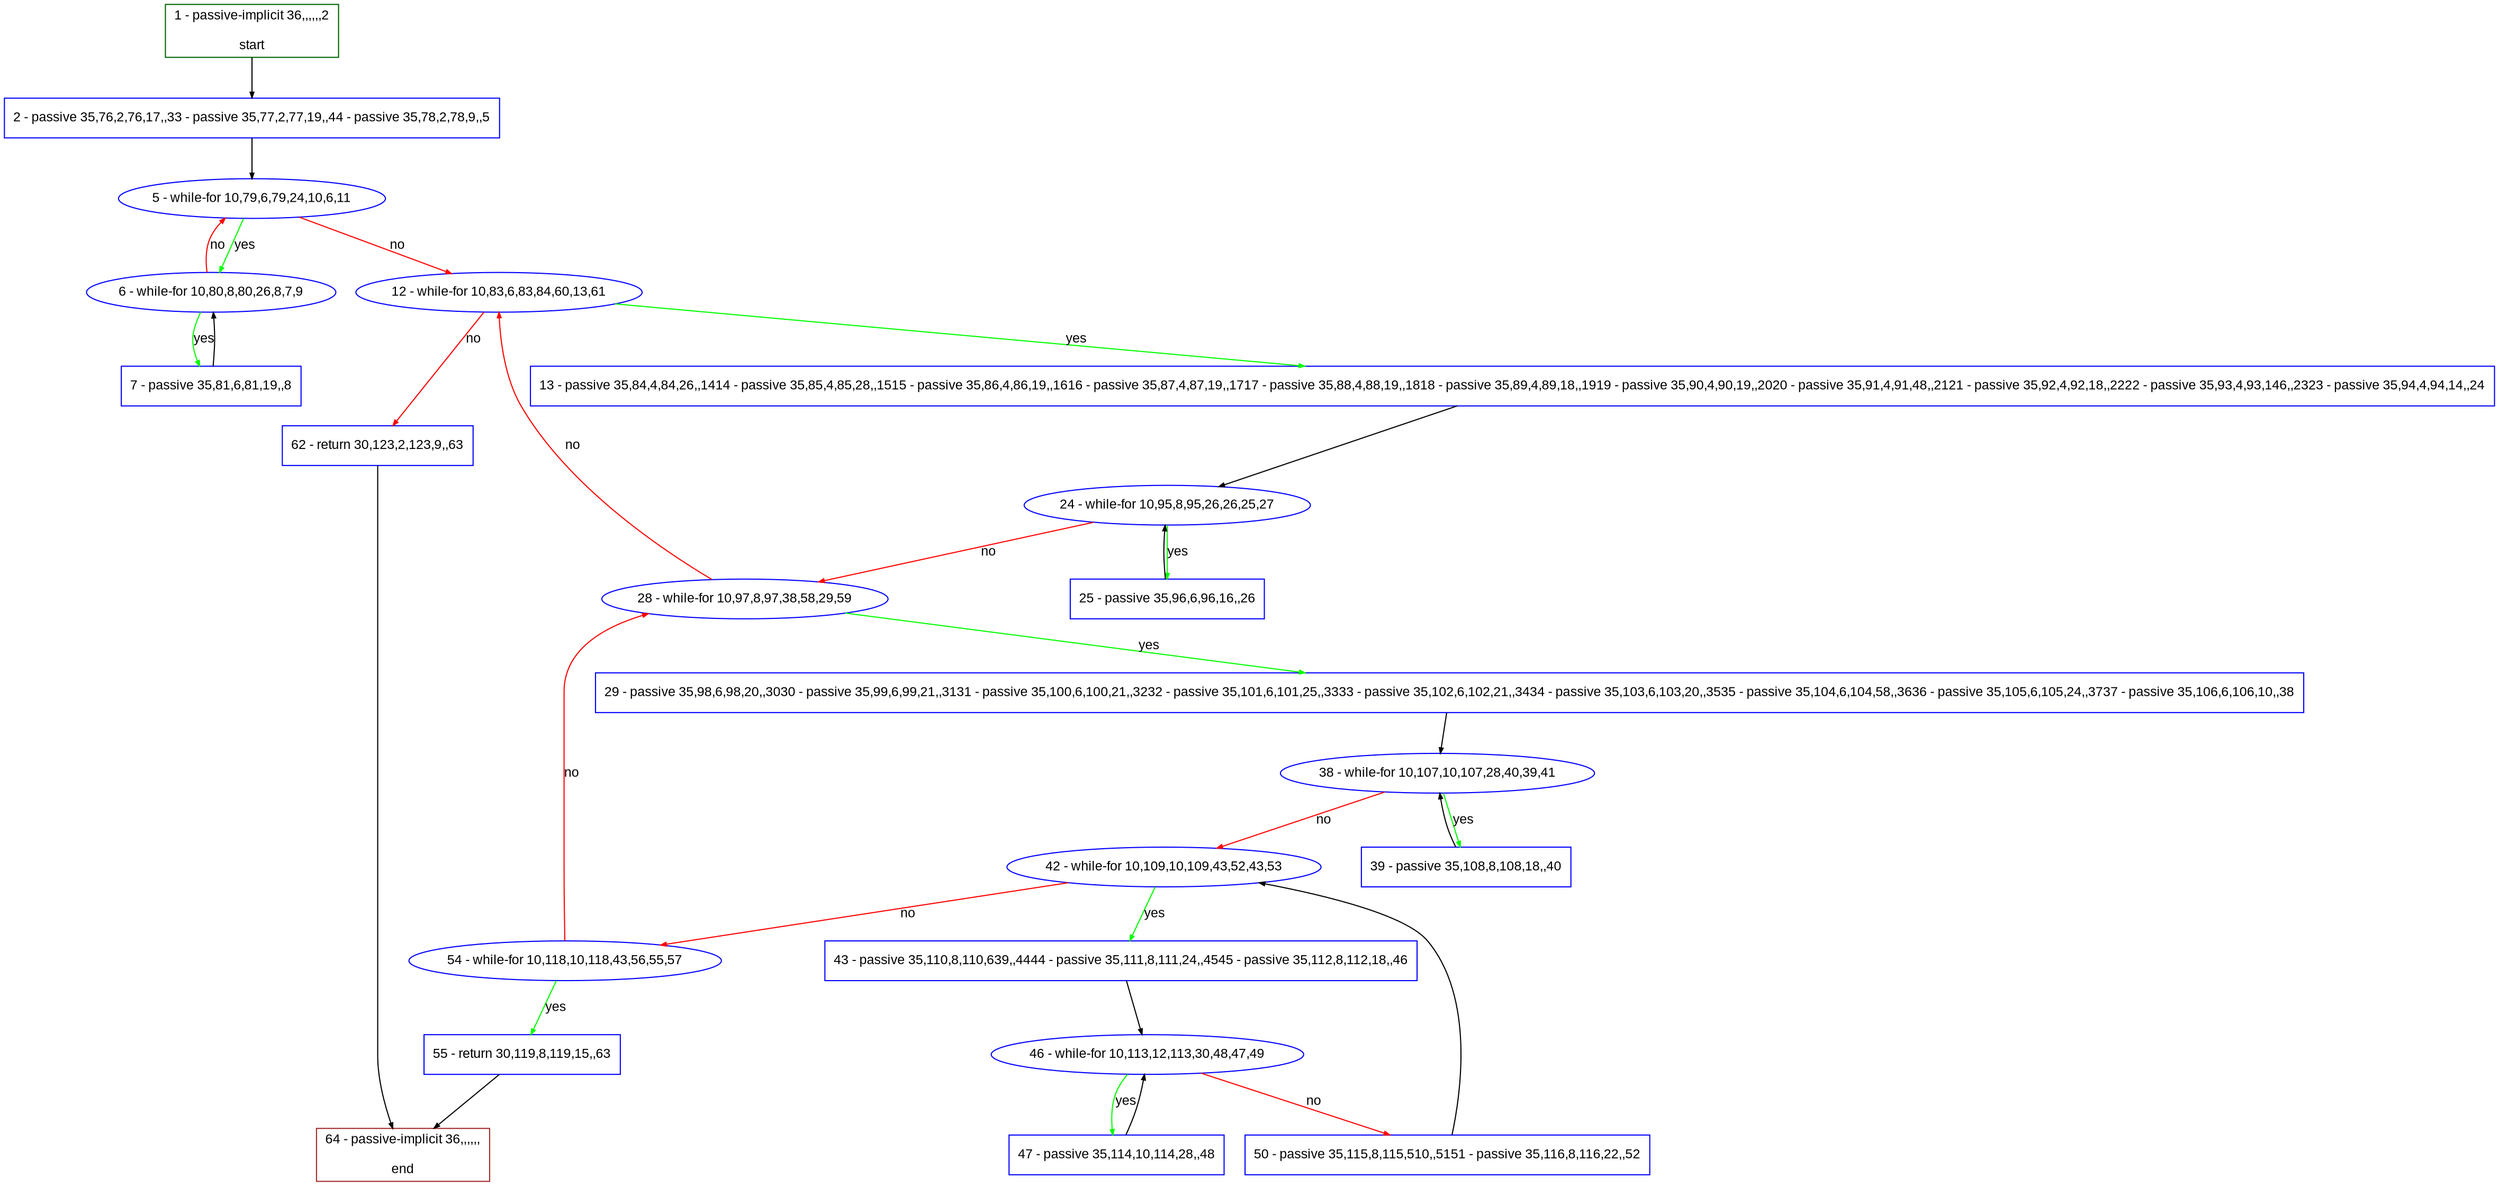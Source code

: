 digraph "" {
  graph [pack="true", label="", fontsize="12", packmode="clust", fontname="Arial", fillcolor="#FFFFCC", bgcolor="white", style="rounded,filled", compound="true"];
  node [node_initialized="no", label="", color="grey", fontsize="12", fillcolor="white", fontname="Arial", style="filled", shape="rectangle", compound="true", fixedsize="false"];
  edge [fontcolor="black", arrowhead="normal", arrowtail="none", arrowsize="0.5", ltail="", label="", color="black", fontsize="12", lhead="", fontname="Arial", dir="forward", compound="true"];
  __N1 [label="2 - passive 35,76,2,76,17,,33 - passive 35,77,2,77,19,,44 - passive 35,78,2,78,9,,5", color="#0000ff", fillcolor="#ffffff", style="filled", shape="box"];
  __N2 [label="1 - passive-implicit 36,,,,,,2\n\nstart", color="#006400", fillcolor="#ffffff", style="filled", shape="box"];
  __N3 [label="5 - while-for 10,79,6,79,24,10,6,11", color="#0000ff", fillcolor="#ffffff", style="filled", shape="oval"];
  __N4 [label="6 - while-for 10,80,8,80,26,8,7,9", color="#0000ff", fillcolor="#ffffff", style="filled", shape="oval"];
  __N5 [label="12 - while-for 10,83,6,83,84,60,13,61", color="#0000ff", fillcolor="#ffffff", style="filled", shape="oval"];
  __N6 [label="7 - passive 35,81,6,81,19,,8", color="#0000ff", fillcolor="#ffffff", style="filled", shape="box"];
  __N7 [label="13 - passive 35,84,4,84,26,,1414 - passive 35,85,4,85,28,,1515 - passive 35,86,4,86,19,,1616 - passive 35,87,4,87,19,,1717 - passive 35,88,4,88,19,,1818 - passive 35,89,4,89,18,,1919 - passive 35,90,4,90,19,,2020 - passive 35,91,4,91,48,,2121 - passive 35,92,4,92,18,,2222 - passive 35,93,4,93,146,,2323 - passive 35,94,4,94,14,,24", color="#0000ff", fillcolor="#ffffff", style="filled", shape="box"];
  __N8 [label="62 - return 30,123,2,123,9,,63", color="#0000ff", fillcolor="#ffffff", style="filled", shape="box"];
  __N9 [label="24 - while-for 10,95,8,95,26,26,25,27", color="#0000ff", fillcolor="#ffffff", style="filled", shape="oval"];
  __N10 [label="25 - passive 35,96,6,96,16,,26", color="#0000ff", fillcolor="#ffffff", style="filled", shape="box"];
  __N11 [label="28 - while-for 10,97,8,97,38,58,29,59", color="#0000ff", fillcolor="#ffffff", style="filled", shape="oval"];
  __N12 [label="29 - passive 35,98,6,98,20,,3030 - passive 35,99,6,99,21,,3131 - passive 35,100,6,100,21,,3232 - passive 35,101,6,101,25,,3333 - passive 35,102,6,102,21,,3434 - passive 35,103,6,103,20,,3535 - passive 35,104,6,104,58,,3636 - passive 35,105,6,105,24,,3737 - passive 35,106,6,106,10,,38", color="#0000ff", fillcolor="#ffffff", style="filled", shape="box"];
  __N13 [label="38 - while-for 10,107,10,107,28,40,39,41", color="#0000ff", fillcolor="#ffffff", style="filled", shape="oval"];
  __N14 [label="39 - passive 35,108,8,108,18,,40", color="#0000ff", fillcolor="#ffffff", style="filled", shape="box"];
  __N15 [label="42 - while-for 10,109,10,109,43,52,43,53", color="#0000ff", fillcolor="#ffffff", style="filled", shape="oval"];
  __N16 [label="43 - passive 35,110,8,110,639,,4444 - passive 35,111,8,111,24,,4545 - passive 35,112,8,112,18,,46", color="#0000ff", fillcolor="#ffffff", style="filled", shape="box"];
  __N17 [label="54 - while-for 10,118,10,118,43,56,55,57", color="#0000ff", fillcolor="#ffffff", style="filled", shape="oval"];
  __N18 [label="46 - while-for 10,113,12,113,30,48,47,49", color="#0000ff", fillcolor="#ffffff", style="filled", shape="oval"];
  __N19 [label="47 - passive 35,114,10,114,28,,48", color="#0000ff", fillcolor="#ffffff", style="filled", shape="box"];
  __N20 [label="50 - passive 35,115,8,115,510,,5151 - passive 35,116,8,116,22,,52", color="#0000ff", fillcolor="#ffffff", style="filled", shape="box"];
  __N21 [label="55 - return 30,119,8,119,15,,63", color="#0000ff", fillcolor="#ffffff", style="filled", shape="box"];
  __N22 [label="64 - passive-implicit 36,,,,,,\n\nend", color="#a52a2a", fillcolor="#ffffff", style="filled", shape="box"];
  __N2 -> __N1 [arrowhead="normal", arrowtail="none", color="#000000", label="", dir="forward"];
  __N1 -> __N3 [arrowhead="normal", arrowtail="none", color="#000000", label="", dir="forward"];
  __N3 -> __N4 [arrowhead="normal", arrowtail="none", color="#00ff00", label="yes", dir="forward"];
  __N4 -> __N3 [arrowhead="normal", arrowtail="none", color="#ff0000", label="no", dir="forward"];
  __N3 -> __N5 [arrowhead="normal", arrowtail="none", color="#ff0000", label="no", dir="forward"];
  __N4 -> __N6 [arrowhead="normal", arrowtail="none", color="#00ff00", label="yes", dir="forward"];
  __N6 -> __N4 [arrowhead="normal", arrowtail="none", color="#000000", label="", dir="forward"];
  __N5 -> __N7 [arrowhead="normal", arrowtail="none", color="#00ff00", label="yes", dir="forward"];
  __N5 -> __N8 [arrowhead="normal", arrowtail="none", color="#ff0000", label="no", dir="forward"];
  __N7 -> __N9 [arrowhead="normal", arrowtail="none", color="#000000", label="", dir="forward"];
  __N9 -> __N10 [arrowhead="normal", arrowtail="none", color="#00ff00", label="yes", dir="forward"];
  __N10 -> __N9 [arrowhead="normal", arrowtail="none", color="#000000", label="", dir="forward"];
  __N9 -> __N11 [arrowhead="normal", arrowtail="none", color="#ff0000", label="no", dir="forward"];
  __N11 -> __N5 [arrowhead="normal", arrowtail="none", color="#ff0000", label="no", dir="forward"];
  __N11 -> __N12 [arrowhead="normal", arrowtail="none", color="#00ff00", label="yes", dir="forward"];
  __N12 -> __N13 [arrowhead="normal", arrowtail="none", color="#000000", label="", dir="forward"];
  __N13 -> __N14 [arrowhead="normal", arrowtail="none", color="#00ff00", label="yes", dir="forward"];
  __N14 -> __N13 [arrowhead="normal", arrowtail="none", color="#000000", label="", dir="forward"];
  __N13 -> __N15 [arrowhead="normal", arrowtail="none", color="#ff0000", label="no", dir="forward"];
  __N15 -> __N16 [arrowhead="normal", arrowtail="none", color="#00ff00", label="yes", dir="forward"];
  __N15 -> __N17 [arrowhead="normal", arrowtail="none", color="#ff0000", label="no", dir="forward"];
  __N16 -> __N18 [arrowhead="normal", arrowtail="none", color="#000000", label="", dir="forward"];
  __N18 -> __N19 [arrowhead="normal", arrowtail="none", color="#00ff00", label="yes", dir="forward"];
  __N19 -> __N18 [arrowhead="normal", arrowtail="none", color="#000000", label="", dir="forward"];
  __N18 -> __N20 [arrowhead="normal", arrowtail="none", color="#ff0000", label="no", dir="forward"];
  __N20 -> __N15 [arrowhead="normal", arrowtail="none", color="#000000", label="", dir="forward"];
  __N17 -> __N11 [arrowhead="normal", arrowtail="none", color="#ff0000", label="no", dir="forward"];
  __N17 -> __N21 [arrowhead="normal", arrowtail="none", color="#00ff00", label="yes", dir="forward"];
  __N21 -> __N22 [arrowhead="normal", arrowtail="none", color="#000000", label="", dir="forward"];
  __N8 -> __N22 [arrowhead="normal", arrowtail="none", color="#000000", label="", dir="forward"];
}
